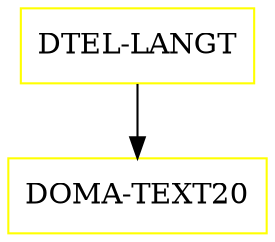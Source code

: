 digraph G {
  "DTEL-LANGT" [shape=box,color=yellow];
  "DOMA-TEXT20" [shape=box,color=yellow,URL="./DOMA_TEXT20.html"];
  "DTEL-LANGT" -> "DOMA-TEXT20";
}
